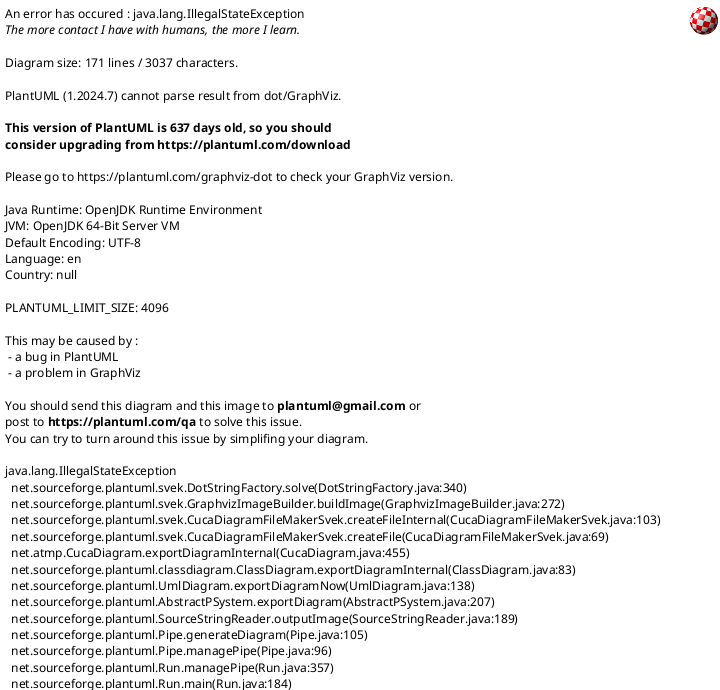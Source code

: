 @startuml Soundgood Music School
hide circle
' 'need to allow mixing to accomplish something with mixed shapes
' allow_mixing

skinparam linetype ortho
' skinparam package {
'     BackgroundColor LightYellow
' }
top to bottom direction
' left to right direction

' skinparam ClassAttributeIconSize 0
' class classtest{}

Together {
    ' ACTORS
    entity "person" {
        ' * id : UNIQUE <<PK>>
        --
        first_name
        middle_name
        last_name
        email
        phone_number
    }

    entity "address" {
        --
        street
        zip
        city
    }

    entity "student" {
        * id : UNIQUE <<PK>>
        --
        ' * person_id : UNIQUE     <<FK>>
        * person_number : UNIQUE
        * instruments 0..*
        * siblings 0..*
        * rented_instrument 0..2
        ' eller ska jag dela upp det i två?
        * next_of_kin : UNIQUE   <<FK>>
        ' no next of kin, only ice?
        ' next_of_kin == person_id
    }
    ' note top
    '     student_id -> should student_id == person_id?
    '     What about person_number?
    ' end note

    ' ärver från person
    entity "ice" {
        --
        student_id : <<FK>>
        ' person_id : <<FK>>
        relation
    }

    entity "sibling" {
        --
        student_id <<FK>>
        student_id <<FK>>
    }
    entity "instructor" {
        * id : UNIQUE <<PK>>
        --
        ' * person_id : UNIQUE     <<FK>>
        * person_number : UNIQUE
    }
}

' INSTRUMENTS
Together {
    entity "instrument" {
        * id : UNIQUE <<PK>>
        ' rent_id
        --
        instrument/type
        brand
        price_per_time_unit

        ' or
        ' __
        ' instrument/type
        ' brand
        ' price_per_time_unit
        ' in_stock
        ' rented

    }
    ' ' find a better name. "instrument_skill"? Is it even neccessary??
    ' entity "instrument" {
    '     type
    '     level
    ' }

    ' is in_stock derived data? If rentee_id than its not in stock?
    entity "rented_instrument" {
        --
        instrument_id : UNIQUE <<FK>>
        ' rent_id
        student_id
        ' rentee
        start_date
    }
}

' LESSONS
Together {
    ' ska instructor ligger på denna nivå eller nere hos childs?
    entity "lesson" {
        --
        instructor_id <<FK>>
        date
        start_time
        end_time
        price
    }
    entity "private_lesson" {
        * id : UNIQUE <<PK>>
        --
        instrument
        level : {beginner, intermediate,advanced}
    }

    entity "group_lesson" {
        * id : UNIQUE <<PK>>
        --
        instrument
        level : {beginner,intermediate,advanced}
        class_room
        max_nbr_of_students
        min_nbr_of_students
    }

    entity "group_participants" {
        --
        group_lesson_id : <<FK>>
        registered_students 
        ' registered_students : student_id[]
    }

    entity "ensemble" {
        * id : UNIQUE <<PK>>
        --
        genre
        class_room
        max_nbr_of_students
        min_nbr_of_students
    }

    entity "ensemble_participants" {
        --
        ensemble_lesson_id : <<FK>>
        registered_students
    }
}

' FINANCIAL
' Together {
    entity student_payment {
        * id : UNIQUE <<PK>>
        --
        student_id
        start_of_period
        end_of_period
        lessons
        rented_instruments
    }
    ' note bottom 
    '     What if the bill should include several students? 
    ' end note
    entity "billing_information" {}

    entity instructor_payment {
        * id : UNIQUE <<PK>>
        --
        instructor_id
        start_of_period
        end_of_period
        lessons
    }
    ' entity "monthly_statement" {
    ' }

    entity "payout_information" {}

' }

' INHERITANCE
' ' rename the x* variants into x1 to see effect
' () "xor\nsubtypes" as x1
' stack "xor" as x_1
' label "xor\nsubtypes" as x__1

' ' super/subtype relations using x1 as intermediate connection
' lesson <|-down- x_1
' x_1 -up- private_lesson
' x_1 -up- group_lesson

lesson <|--down- private_lesson
lesson <|--down- group_lesson
lesson <|--down- ensemble
person <|--down- student
person <|--down- instructor
person <|--down- ice


' RELATIONS
person ||--|{ address : livesAt
' person ||--|| student::person_id : isA
' person ||--|| instructor::person_id : isA
' person ||--|| ice::person_id : isA
' student |o"1"--"0..2"o{ rented_instrument : mayRent
student |o--o{ rented_instrument : mayRent
rented_instrument ||--|| instrument 
billing_information ||--|{ student : for
payout_information ||--|| instructor : for


student |o--o{ lesson : canAttend
lesson }|--|| instructor : taughtBy

student ||--|{ ice : contactPerson
student }|--o{ sibling : mayHaveA

group_lesson ||--|| group_participants : has
ensemble ||--|| ensemble_participants : has
' sibling }|--|{ student : isA
' et |o"1"---"10"o{ et2 : relationtest

' ARRANGEMENT


@enduml

' COMMENTS
' With inheritance duplicate contact information is stored for persons that are both instructors and students
' perhaps, person can be switched to contact_detail/contact_info?
' or one can use person_id

' **id** -> system generated. "person number" (a.k.a. personnummer, social
' security nbr) should not be a requirement for ICE

' **name-issue** -> You can always construct a full name from its
' components, but you can't always deconstruct a full name into its components.
' https://www.kalzumeus.com/2010/06/17/falsehoods-programmers-believe-about-names/
' https://stackoverflow.com/questions/1122328/first-name-middle-name-last-name-why-not-full-name 